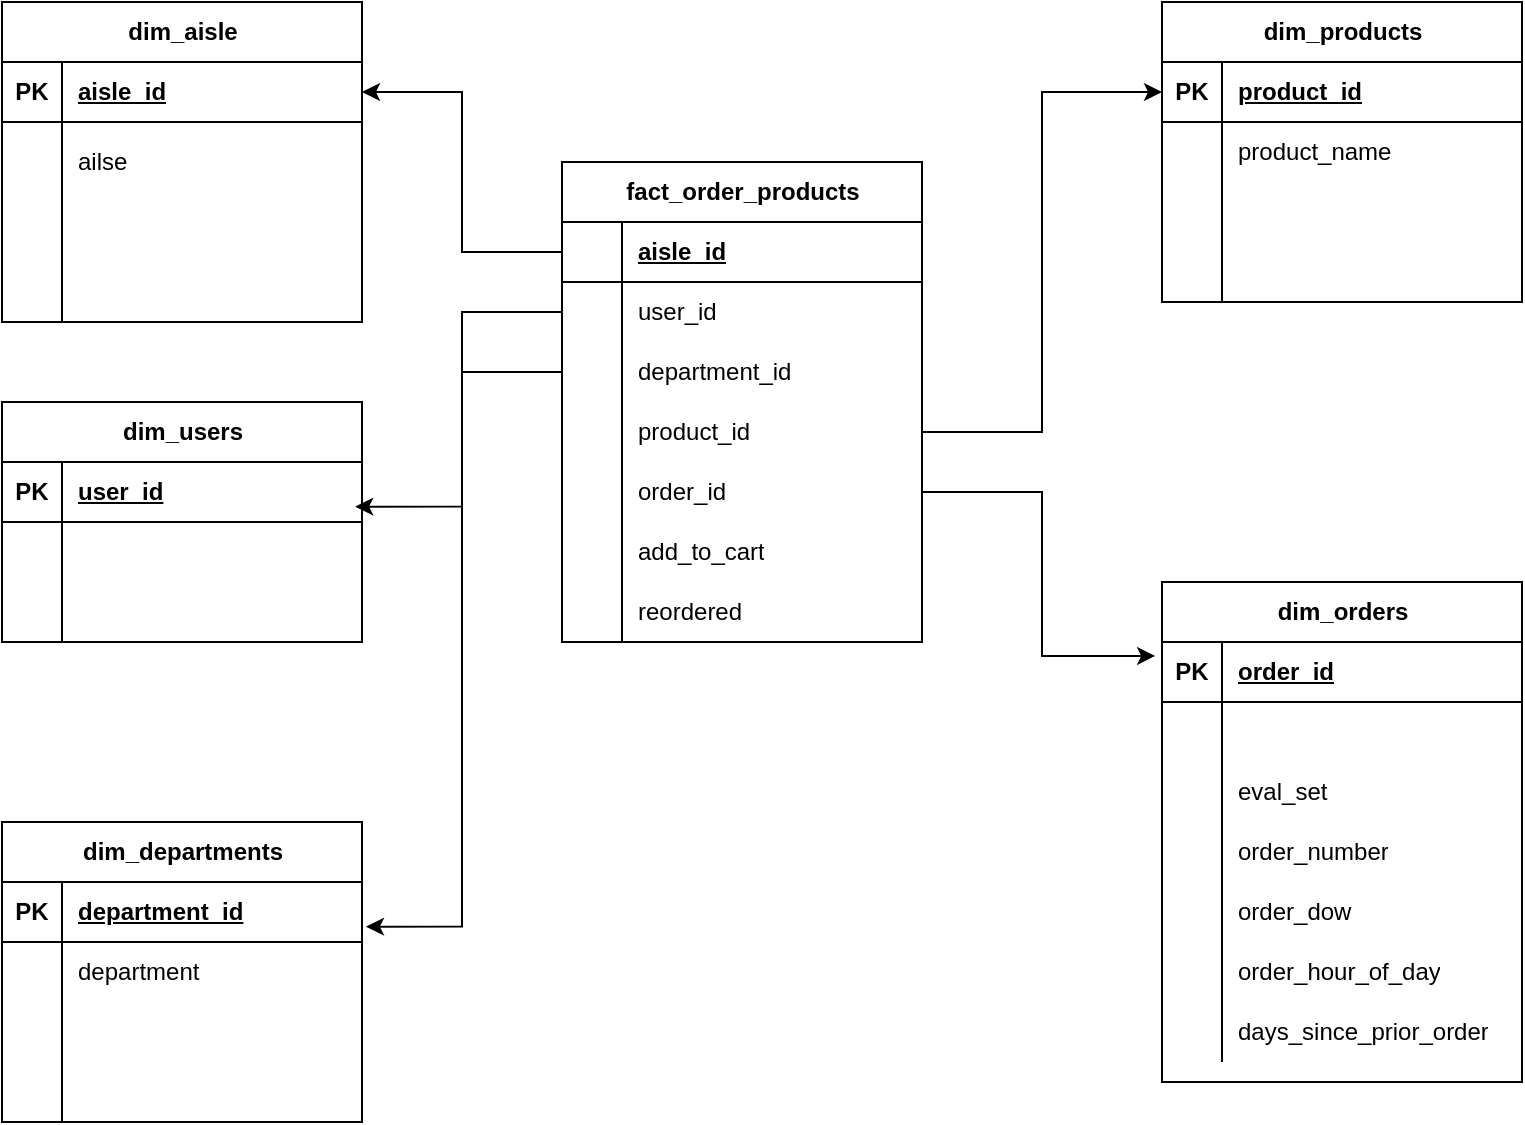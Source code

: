 <mxfile version="24.8.4">
  <diagram name="Page-1" id="LdomIGhviVoA6kGSVF8d">
    <mxGraphModel dx="1028" dy="459" grid="1" gridSize="10" guides="1" tooltips="1" connect="1" arrows="1" fold="1" page="1" pageScale="1" pageWidth="850" pageHeight="1100" math="0" shadow="0">
      <root>
        <mxCell id="0" />
        <mxCell id="1" parent="0" />
        <mxCell id="Ux1AFSw9vrCB_b7WL6cE-1" value="dim_aisle" style="shape=table;startSize=30;container=1;collapsible=1;childLayout=tableLayout;fixedRows=1;rowLines=0;fontStyle=1;align=center;resizeLast=1;html=1;" parent="1" vertex="1">
          <mxGeometry x="40" y="120" width="180" height="160" as="geometry">
            <mxRectangle x="120" y="110" width="90" height="30" as="alternateBounds" />
          </mxGeometry>
        </mxCell>
        <mxCell id="Ux1AFSw9vrCB_b7WL6cE-2" value="" style="shape=tableRow;horizontal=0;startSize=0;swimlaneHead=0;swimlaneBody=0;fillColor=none;collapsible=0;dropTarget=0;points=[[0,0.5],[1,0.5]];portConstraint=eastwest;top=0;left=0;right=0;bottom=1;" parent="Ux1AFSw9vrCB_b7WL6cE-1" vertex="1">
          <mxGeometry y="30" width="180" height="30" as="geometry" />
        </mxCell>
        <mxCell id="Ux1AFSw9vrCB_b7WL6cE-3" value="PK" style="shape=partialRectangle;connectable=0;fillColor=none;top=0;left=0;bottom=0;right=0;fontStyle=1;overflow=hidden;whiteSpace=wrap;html=1;" parent="Ux1AFSw9vrCB_b7WL6cE-2" vertex="1">
          <mxGeometry width="30" height="30" as="geometry">
            <mxRectangle width="30" height="30" as="alternateBounds" />
          </mxGeometry>
        </mxCell>
        <mxCell id="Ux1AFSw9vrCB_b7WL6cE-4" value="aisle_id" style="shape=partialRectangle;connectable=0;fillColor=none;top=0;left=0;bottom=0;right=0;align=left;spacingLeft=6;fontStyle=5;overflow=hidden;whiteSpace=wrap;html=1;" parent="Ux1AFSw9vrCB_b7WL6cE-2" vertex="1">
          <mxGeometry x="30" width="150" height="30" as="geometry">
            <mxRectangle width="150" height="30" as="alternateBounds" />
          </mxGeometry>
        </mxCell>
        <mxCell id="Ux1AFSw9vrCB_b7WL6cE-5" value="" style="shape=tableRow;horizontal=0;startSize=0;swimlaneHead=0;swimlaneBody=0;fillColor=none;collapsible=0;dropTarget=0;points=[[0,0.5],[1,0.5]];portConstraint=eastwest;top=0;left=0;right=0;bottom=0;" parent="Ux1AFSw9vrCB_b7WL6cE-1" vertex="1">
          <mxGeometry y="60" width="180" height="40" as="geometry" />
        </mxCell>
        <mxCell id="Ux1AFSw9vrCB_b7WL6cE-6" value="" style="shape=partialRectangle;connectable=0;fillColor=none;top=0;left=0;bottom=0;right=0;editable=1;overflow=hidden;whiteSpace=wrap;html=1;" parent="Ux1AFSw9vrCB_b7WL6cE-5" vertex="1">
          <mxGeometry width="30" height="40" as="geometry">
            <mxRectangle width="30" height="40" as="alternateBounds" />
          </mxGeometry>
        </mxCell>
        <mxCell id="Ux1AFSw9vrCB_b7WL6cE-7" value="ailse" style="shape=partialRectangle;connectable=0;fillColor=none;top=0;left=0;bottom=0;right=0;align=left;spacingLeft=6;overflow=hidden;whiteSpace=wrap;html=1;" parent="Ux1AFSw9vrCB_b7WL6cE-5" vertex="1">
          <mxGeometry x="30" width="150" height="40" as="geometry">
            <mxRectangle width="150" height="40" as="alternateBounds" />
          </mxGeometry>
        </mxCell>
        <mxCell id="Ux1AFSw9vrCB_b7WL6cE-8" value="" style="shape=tableRow;horizontal=0;startSize=0;swimlaneHead=0;swimlaneBody=0;fillColor=none;collapsible=0;dropTarget=0;points=[[0,0.5],[1,0.5]];portConstraint=eastwest;top=0;left=0;right=0;bottom=0;" parent="Ux1AFSw9vrCB_b7WL6cE-1" vertex="1">
          <mxGeometry y="100" width="180" height="30" as="geometry" />
        </mxCell>
        <mxCell id="Ux1AFSw9vrCB_b7WL6cE-9" value="" style="shape=partialRectangle;connectable=0;fillColor=none;top=0;left=0;bottom=0;right=0;editable=1;overflow=hidden;whiteSpace=wrap;html=1;" parent="Ux1AFSw9vrCB_b7WL6cE-8" vertex="1">
          <mxGeometry width="30" height="30" as="geometry">
            <mxRectangle width="30" height="30" as="alternateBounds" />
          </mxGeometry>
        </mxCell>
        <mxCell id="Ux1AFSw9vrCB_b7WL6cE-10" value="" style="shape=partialRectangle;connectable=0;fillColor=none;top=0;left=0;bottom=0;right=0;align=left;spacingLeft=6;overflow=hidden;whiteSpace=wrap;html=1;" parent="Ux1AFSw9vrCB_b7WL6cE-8" vertex="1">
          <mxGeometry x="30" width="150" height="30" as="geometry">
            <mxRectangle width="150" height="30" as="alternateBounds" />
          </mxGeometry>
        </mxCell>
        <mxCell id="Ux1AFSw9vrCB_b7WL6cE-11" value="" style="shape=tableRow;horizontal=0;startSize=0;swimlaneHead=0;swimlaneBody=0;fillColor=none;collapsible=0;dropTarget=0;points=[[0,0.5],[1,0.5]];portConstraint=eastwest;top=0;left=0;right=0;bottom=0;" parent="Ux1AFSw9vrCB_b7WL6cE-1" vertex="1">
          <mxGeometry y="130" width="180" height="30" as="geometry" />
        </mxCell>
        <mxCell id="Ux1AFSw9vrCB_b7WL6cE-12" value="" style="shape=partialRectangle;connectable=0;fillColor=none;top=0;left=0;bottom=0;right=0;editable=1;overflow=hidden;whiteSpace=wrap;html=1;" parent="Ux1AFSw9vrCB_b7WL6cE-11" vertex="1">
          <mxGeometry width="30" height="30" as="geometry">
            <mxRectangle width="30" height="30" as="alternateBounds" />
          </mxGeometry>
        </mxCell>
        <mxCell id="Ux1AFSw9vrCB_b7WL6cE-13" value="" style="shape=partialRectangle;connectable=0;fillColor=none;top=0;left=0;bottom=0;right=0;align=left;spacingLeft=6;overflow=hidden;whiteSpace=wrap;html=1;" parent="Ux1AFSw9vrCB_b7WL6cE-11" vertex="1">
          <mxGeometry x="30" width="150" height="30" as="geometry">
            <mxRectangle width="150" height="30" as="alternateBounds" />
          </mxGeometry>
        </mxCell>
        <mxCell id="Ux1AFSw9vrCB_b7WL6cE-14" value="dim_departments" style="shape=table;startSize=30;container=1;collapsible=1;childLayout=tableLayout;fixedRows=1;rowLines=0;fontStyle=1;align=center;resizeLast=1;html=1;" parent="1" vertex="1">
          <mxGeometry x="40" y="530" width="180" height="150" as="geometry" />
        </mxCell>
        <mxCell id="Ux1AFSw9vrCB_b7WL6cE-15" value="" style="shape=tableRow;horizontal=0;startSize=0;swimlaneHead=0;swimlaneBody=0;fillColor=none;collapsible=0;dropTarget=0;points=[[0,0.5],[1,0.5]];portConstraint=eastwest;top=0;left=0;right=0;bottom=1;" parent="Ux1AFSw9vrCB_b7WL6cE-14" vertex="1">
          <mxGeometry y="30" width="180" height="30" as="geometry" />
        </mxCell>
        <mxCell id="Ux1AFSw9vrCB_b7WL6cE-16" value="PK" style="shape=partialRectangle;connectable=0;fillColor=none;top=0;left=0;bottom=0;right=0;fontStyle=1;overflow=hidden;whiteSpace=wrap;html=1;" parent="Ux1AFSw9vrCB_b7WL6cE-15" vertex="1">
          <mxGeometry width="30" height="30" as="geometry">
            <mxRectangle width="30" height="30" as="alternateBounds" />
          </mxGeometry>
        </mxCell>
        <mxCell id="Ux1AFSw9vrCB_b7WL6cE-17" value="department_id" style="shape=partialRectangle;connectable=0;fillColor=none;top=0;left=0;bottom=0;right=0;align=left;spacingLeft=6;fontStyle=5;overflow=hidden;whiteSpace=wrap;html=1;" parent="Ux1AFSw9vrCB_b7WL6cE-15" vertex="1">
          <mxGeometry x="30" width="150" height="30" as="geometry">
            <mxRectangle width="150" height="30" as="alternateBounds" />
          </mxGeometry>
        </mxCell>
        <mxCell id="Ux1AFSw9vrCB_b7WL6cE-18" value="" style="shape=tableRow;horizontal=0;startSize=0;swimlaneHead=0;swimlaneBody=0;fillColor=none;collapsible=0;dropTarget=0;points=[[0,0.5],[1,0.5]];portConstraint=eastwest;top=0;left=0;right=0;bottom=0;" parent="Ux1AFSw9vrCB_b7WL6cE-14" vertex="1">
          <mxGeometry y="60" width="180" height="30" as="geometry" />
        </mxCell>
        <mxCell id="Ux1AFSw9vrCB_b7WL6cE-19" value="" style="shape=partialRectangle;connectable=0;fillColor=none;top=0;left=0;bottom=0;right=0;editable=1;overflow=hidden;whiteSpace=wrap;html=1;" parent="Ux1AFSw9vrCB_b7WL6cE-18" vertex="1">
          <mxGeometry width="30" height="30" as="geometry">
            <mxRectangle width="30" height="30" as="alternateBounds" />
          </mxGeometry>
        </mxCell>
        <mxCell id="Ux1AFSw9vrCB_b7WL6cE-20" value="department" style="shape=partialRectangle;connectable=0;fillColor=none;top=0;left=0;bottom=0;right=0;align=left;spacingLeft=6;overflow=hidden;whiteSpace=wrap;html=1;" parent="Ux1AFSw9vrCB_b7WL6cE-18" vertex="1">
          <mxGeometry x="30" width="150" height="30" as="geometry">
            <mxRectangle width="150" height="30" as="alternateBounds" />
          </mxGeometry>
        </mxCell>
        <mxCell id="Ux1AFSw9vrCB_b7WL6cE-21" value="" style="shape=tableRow;horizontal=0;startSize=0;swimlaneHead=0;swimlaneBody=0;fillColor=none;collapsible=0;dropTarget=0;points=[[0,0.5],[1,0.5]];portConstraint=eastwest;top=0;left=0;right=0;bottom=0;" parent="Ux1AFSw9vrCB_b7WL6cE-14" vertex="1">
          <mxGeometry y="90" width="180" height="30" as="geometry" />
        </mxCell>
        <mxCell id="Ux1AFSw9vrCB_b7WL6cE-22" value="" style="shape=partialRectangle;connectable=0;fillColor=none;top=0;left=0;bottom=0;right=0;editable=1;overflow=hidden;whiteSpace=wrap;html=1;" parent="Ux1AFSw9vrCB_b7WL6cE-21" vertex="1">
          <mxGeometry width="30" height="30" as="geometry">
            <mxRectangle width="30" height="30" as="alternateBounds" />
          </mxGeometry>
        </mxCell>
        <mxCell id="Ux1AFSw9vrCB_b7WL6cE-23" value="" style="shape=partialRectangle;connectable=0;fillColor=none;top=0;left=0;bottom=0;right=0;align=left;spacingLeft=6;overflow=hidden;whiteSpace=wrap;html=1;" parent="Ux1AFSw9vrCB_b7WL6cE-21" vertex="1">
          <mxGeometry x="30" width="150" height="30" as="geometry">
            <mxRectangle width="150" height="30" as="alternateBounds" />
          </mxGeometry>
        </mxCell>
        <mxCell id="Ux1AFSw9vrCB_b7WL6cE-24" value="" style="shape=tableRow;horizontal=0;startSize=0;swimlaneHead=0;swimlaneBody=0;fillColor=none;collapsible=0;dropTarget=0;points=[[0,0.5],[1,0.5]];portConstraint=eastwest;top=0;left=0;right=0;bottom=0;" parent="Ux1AFSw9vrCB_b7WL6cE-14" vertex="1">
          <mxGeometry y="120" width="180" height="30" as="geometry" />
        </mxCell>
        <mxCell id="Ux1AFSw9vrCB_b7WL6cE-25" value="" style="shape=partialRectangle;connectable=0;fillColor=none;top=0;left=0;bottom=0;right=0;editable=1;overflow=hidden;whiteSpace=wrap;html=1;" parent="Ux1AFSw9vrCB_b7WL6cE-24" vertex="1">
          <mxGeometry width="30" height="30" as="geometry">
            <mxRectangle width="30" height="30" as="alternateBounds" />
          </mxGeometry>
        </mxCell>
        <mxCell id="Ux1AFSw9vrCB_b7WL6cE-26" value="" style="shape=partialRectangle;connectable=0;fillColor=none;top=0;left=0;bottom=0;right=0;align=left;spacingLeft=6;overflow=hidden;whiteSpace=wrap;html=1;" parent="Ux1AFSw9vrCB_b7WL6cE-24" vertex="1">
          <mxGeometry x="30" width="150" height="30" as="geometry">
            <mxRectangle width="150" height="30" as="alternateBounds" />
          </mxGeometry>
        </mxCell>
        <mxCell id="Ux1AFSw9vrCB_b7WL6cE-27" value="dim_products" style="shape=table;startSize=30;container=1;collapsible=1;childLayout=tableLayout;fixedRows=1;rowLines=0;fontStyle=1;align=center;resizeLast=1;html=1;" parent="1" vertex="1">
          <mxGeometry x="620" y="120" width="180" height="150" as="geometry" />
        </mxCell>
        <mxCell id="Ux1AFSw9vrCB_b7WL6cE-28" value="" style="shape=tableRow;horizontal=0;startSize=0;swimlaneHead=0;swimlaneBody=0;fillColor=none;collapsible=0;dropTarget=0;points=[[0,0.5],[1,0.5]];portConstraint=eastwest;top=0;left=0;right=0;bottom=1;" parent="Ux1AFSw9vrCB_b7WL6cE-27" vertex="1">
          <mxGeometry y="30" width="180" height="30" as="geometry" />
        </mxCell>
        <mxCell id="Ux1AFSw9vrCB_b7WL6cE-29" value="PK" style="shape=partialRectangle;connectable=0;fillColor=none;top=0;left=0;bottom=0;right=0;fontStyle=1;overflow=hidden;whiteSpace=wrap;html=1;" parent="Ux1AFSw9vrCB_b7WL6cE-28" vertex="1">
          <mxGeometry width="30" height="30" as="geometry">
            <mxRectangle width="30" height="30" as="alternateBounds" />
          </mxGeometry>
        </mxCell>
        <mxCell id="Ux1AFSw9vrCB_b7WL6cE-30" value="product_id" style="shape=partialRectangle;connectable=0;fillColor=none;top=0;left=0;bottom=0;right=0;align=left;spacingLeft=6;fontStyle=5;overflow=hidden;whiteSpace=wrap;html=1;" parent="Ux1AFSw9vrCB_b7WL6cE-28" vertex="1">
          <mxGeometry x="30" width="150" height="30" as="geometry">
            <mxRectangle width="150" height="30" as="alternateBounds" />
          </mxGeometry>
        </mxCell>
        <mxCell id="Ux1AFSw9vrCB_b7WL6cE-31" value="" style="shape=tableRow;horizontal=0;startSize=0;swimlaneHead=0;swimlaneBody=0;fillColor=none;collapsible=0;dropTarget=0;points=[[0,0.5],[1,0.5]];portConstraint=eastwest;top=0;left=0;right=0;bottom=0;" parent="Ux1AFSw9vrCB_b7WL6cE-27" vertex="1">
          <mxGeometry y="60" width="180" height="30" as="geometry" />
        </mxCell>
        <mxCell id="Ux1AFSw9vrCB_b7WL6cE-32" value="" style="shape=partialRectangle;connectable=0;fillColor=none;top=0;left=0;bottom=0;right=0;editable=1;overflow=hidden;whiteSpace=wrap;html=1;" parent="Ux1AFSw9vrCB_b7WL6cE-31" vertex="1">
          <mxGeometry width="30" height="30" as="geometry">
            <mxRectangle width="30" height="30" as="alternateBounds" />
          </mxGeometry>
        </mxCell>
        <mxCell id="Ux1AFSw9vrCB_b7WL6cE-33" value="product_name" style="shape=partialRectangle;connectable=0;fillColor=none;top=0;left=0;bottom=0;right=0;align=left;spacingLeft=6;overflow=hidden;whiteSpace=wrap;html=1;" parent="Ux1AFSw9vrCB_b7WL6cE-31" vertex="1">
          <mxGeometry x="30" width="150" height="30" as="geometry">
            <mxRectangle width="150" height="30" as="alternateBounds" />
          </mxGeometry>
        </mxCell>
        <mxCell id="Ux1AFSw9vrCB_b7WL6cE-34" value="" style="shape=tableRow;horizontal=0;startSize=0;swimlaneHead=0;swimlaneBody=0;fillColor=none;collapsible=0;dropTarget=0;points=[[0,0.5],[1,0.5]];portConstraint=eastwest;top=0;left=0;right=0;bottom=0;" parent="Ux1AFSw9vrCB_b7WL6cE-27" vertex="1">
          <mxGeometry y="90" width="180" height="30" as="geometry" />
        </mxCell>
        <mxCell id="Ux1AFSw9vrCB_b7WL6cE-35" value="" style="shape=partialRectangle;connectable=0;fillColor=none;top=0;left=0;bottom=0;right=0;editable=1;overflow=hidden;whiteSpace=wrap;html=1;" parent="Ux1AFSw9vrCB_b7WL6cE-34" vertex="1">
          <mxGeometry width="30" height="30" as="geometry">
            <mxRectangle width="30" height="30" as="alternateBounds" />
          </mxGeometry>
        </mxCell>
        <mxCell id="Ux1AFSw9vrCB_b7WL6cE-36" value="" style="shape=partialRectangle;connectable=0;fillColor=none;top=0;left=0;bottom=0;right=0;align=left;spacingLeft=6;overflow=hidden;whiteSpace=wrap;html=1;" parent="Ux1AFSw9vrCB_b7WL6cE-34" vertex="1">
          <mxGeometry x="30" width="150" height="30" as="geometry">
            <mxRectangle width="150" height="30" as="alternateBounds" />
          </mxGeometry>
        </mxCell>
        <mxCell id="Ux1AFSw9vrCB_b7WL6cE-37" value="" style="shape=tableRow;horizontal=0;startSize=0;swimlaneHead=0;swimlaneBody=0;fillColor=none;collapsible=0;dropTarget=0;points=[[0,0.5],[1,0.5]];portConstraint=eastwest;top=0;left=0;right=0;bottom=0;" parent="Ux1AFSw9vrCB_b7WL6cE-27" vertex="1">
          <mxGeometry y="120" width="180" height="30" as="geometry" />
        </mxCell>
        <mxCell id="Ux1AFSw9vrCB_b7WL6cE-38" value="" style="shape=partialRectangle;connectable=0;fillColor=none;top=0;left=0;bottom=0;right=0;editable=1;overflow=hidden;whiteSpace=wrap;html=1;" parent="Ux1AFSw9vrCB_b7WL6cE-37" vertex="1">
          <mxGeometry width="30" height="30" as="geometry">
            <mxRectangle width="30" height="30" as="alternateBounds" />
          </mxGeometry>
        </mxCell>
        <mxCell id="Ux1AFSw9vrCB_b7WL6cE-39" value="" style="shape=partialRectangle;connectable=0;fillColor=none;top=0;left=0;bottom=0;right=0;align=left;spacingLeft=6;overflow=hidden;whiteSpace=wrap;html=1;" parent="Ux1AFSw9vrCB_b7WL6cE-37" vertex="1">
          <mxGeometry x="30" width="150" height="30" as="geometry">
            <mxRectangle width="150" height="30" as="alternateBounds" />
          </mxGeometry>
        </mxCell>
        <mxCell id="Ux1AFSw9vrCB_b7WL6cE-40" value="dim_orders" style="shape=table;startSize=30;container=1;collapsible=1;childLayout=tableLayout;fixedRows=1;rowLines=0;fontStyle=1;align=center;resizeLast=1;html=1;" parent="1" vertex="1">
          <mxGeometry x="620" y="410" width="180" height="250" as="geometry" />
        </mxCell>
        <mxCell id="Ux1AFSw9vrCB_b7WL6cE-41" value="" style="shape=tableRow;horizontal=0;startSize=0;swimlaneHead=0;swimlaneBody=0;fillColor=none;collapsible=0;dropTarget=0;points=[[0,0.5],[1,0.5]];portConstraint=eastwest;top=0;left=0;right=0;bottom=1;" parent="Ux1AFSw9vrCB_b7WL6cE-40" vertex="1">
          <mxGeometry y="30" width="180" height="30" as="geometry" />
        </mxCell>
        <mxCell id="Ux1AFSw9vrCB_b7WL6cE-42" value="PK" style="shape=partialRectangle;connectable=0;fillColor=none;top=0;left=0;bottom=0;right=0;fontStyle=1;overflow=hidden;whiteSpace=wrap;html=1;" parent="Ux1AFSw9vrCB_b7WL6cE-41" vertex="1">
          <mxGeometry width="30" height="30" as="geometry">
            <mxRectangle width="30" height="30" as="alternateBounds" />
          </mxGeometry>
        </mxCell>
        <mxCell id="Ux1AFSw9vrCB_b7WL6cE-43" value="order_id" style="shape=partialRectangle;connectable=0;fillColor=none;top=0;left=0;bottom=0;right=0;align=left;spacingLeft=6;fontStyle=5;overflow=hidden;whiteSpace=wrap;html=1;" parent="Ux1AFSw9vrCB_b7WL6cE-41" vertex="1">
          <mxGeometry x="30" width="150" height="30" as="geometry">
            <mxRectangle width="150" height="30" as="alternateBounds" />
          </mxGeometry>
        </mxCell>
        <mxCell id="Ux1AFSw9vrCB_b7WL6cE-44" value="" style="shape=tableRow;horizontal=0;startSize=0;swimlaneHead=0;swimlaneBody=0;fillColor=none;collapsible=0;dropTarget=0;points=[[0,0.5],[1,0.5]];portConstraint=eastwest;top=0;left=0;right=0;bottom=0;" parent="Ux1AFSw9vrCB_b7WL6cE-40" vertex="1">
          <mxGeometry y="60" width="180" height="30" as="geometry" />
        </mxCell>
        <mxCell id="Ux1AFSw9vrCB_b7WL6cE-45" value="" style="shape=partialRectangle;connectable=0;fillColor=none;top=0;left=0;bottom=0;right=0;editable=1;overflow=hidden;whiteSpace=wrap;html=1;" parent="Ux1AFSw9vrCB_b7WL6cE-44" vertex="1">
          <mxGeometry width="30" height="30" as="geometry">
            <mxRectangle width="30" height="30" as="alternateBounds" />
          </mxGeometry>
        </mxCell>
        <mxCell id="Ux1AFSw9vrCB_b7WL6cE-46" value="" style="shape=partialRectangle;connectable=0;fillColor=none;top=0;left=0;bottom=0;right=0;align=left;spacingLeft=6;overflow=hidden;whiteSpace=wrap;html=1;" parent="Ux1AFSw9vrCB_b7WL6cE-44" vertex="1">
          <mxGeometry x="30" width="150" height="30" as="geometry">
            <mxRectangle width="150" height="30" as="alternateBounds" />
          </mxGeometry>
        </mxCell>
        <mxCell id="Ux1AFSw9vrCB_b7WL6cE-47" value="" style="shape=tableRow;horizontal=0;startSize=0;swimlaneHead=0;swimlaneBody=0;fillColor=none;collapsible=0;dropTarget=0;points=[[0,0.5],[1,0.5]];portConstraint=eastwest;top=0;left=0;right=0;bottom=0;" parent="Ux1AFSw9vrCB_b7WL6cE-40" vertex="1">
          <mxGeometry y="90" width="180" height="30" as="geometry" />
        </mxCell>
        <mxCell id="Ux1AFSw9vrCB_b7WL6cE-48" value="" style="shape=partialRectangle;connectable=0;fillColor=none;top=0;left=0;bottom=0;right=0;editable=1;overflow=hidden;whiteSpace=wrap;html=1;" parent="Ux1AFSw9vrCB_b7WL6cE-47" vertex="1">
          <mxGeometry width="30" height="30" as="geometry">
            <mxRectangle width="30" height="30" as="alternateBounds" />
          </mxGeometry>
        </mxCell>
        <mxCell id="Ux1AFSw9vrCB_b7WL6cE-49" value="eval_set" style="shape=partialRectangle;connectable=0;fillColor=none;top=0;left=0;bottom=0;right=0;align=left;spacingLeft=6;overflow=hidden;whiteSpace=wrap;html=1;" parent="Ux1AFSw9vrCB_b7WL6cE-47" vertex="1">
          <mxGeometry x="30" width="150" height="30" as="geometry">
            <mxRectangle width="150" height="30" as="alternateBounds" />
          </mxGeometry>
        </mxCell>
        <mxCell id="Ux1AFSw9vrCB_b7WL6cE-50" value="" style="shape=tableRow;horizontal=0;startSize=0;swimlaneHead=0;swimlaneBody=0;fillColor=none;collapsible=0;dropTarget=0;points=[[0,0.5],[1,0.5]];portConstraint=eastwest;top=0;left=0;right=0;bottom=0;" parent="Ux1AFSw9vrCB_b7WL6cE-40" vertex="1">
          <mxGeometry y="120" width="180" height="30" as="geometry" />
        </mxCell>
        <mxCell id="Ux1AFSw9vrCB_b7WL6cE-51" value="" style="shape=partialRectangle;connectable=0;fillColor=none;top=0;left=0;bottom=0;right=0;editable=1;overflow=hidden;whiteSpace=wrap;html=1;" parent="Ux1AFSw9vrCB_b7WL6cE-50" vertex="1">
          <mxGeometry width="30" height="30" as="geometry">
            <mxRectangle width="30" height="30" as="alternateBounds" />
          </mxGeometry>
        </mxCell>
        <mxCell id="Ux1AFSw9vrCB_b7WL6cE-52" value="order_number" style="shape=partialRectangle;connectable=0;fillColor=none;top=0;left=0;bottom=0;right=0;align=left;spacingLeft=6;overflow=hidden;whiteSpace=wrap;html=1;" parent="Ux1AFSw9vrCB_b7WL6cE-50" vertex="1">
          <mxGeometry x="30" width="150" height="30" as="geometry">
            <mxRectangle width="150" height="30" as="alternateBounds" />
          </mxGeometry>
        </mxCell>
        <mxCell id="Ux1AFSw9vrCB_b7WL6cE-54" value="" style="shape=tableRow;horizontal=0;startSize=0;swimlaneHead=0;swimlaneBody=0;fillColor=none;collapsible=0;dropTarget=0;points=[[0,0.5],[1,0.5]];portConstraint=eastwest;top=0;left=0;right=0;bottom=0;" parent="Ux1AFSw9vrCB_b7WL6cE-40" vertex="1">
          <mxGeometry y="150" width="180" height="30" as="geometry" />
        </mxCell>
        <mxCell id="Ux1AFSw9vrCB_b7WL6cE-55" value="" style="shape=partialRectangle;connectable=0;fillColor=none;top=0;left=0;bottom=0;right=0;editable=1;overflow=hidden;whiteSpace=wrap;html=1;" parent="Ux1AFSw9vrCB_b7WL6cE-54" vertex="1">
          <mxGeometry width="30" height="30" as="geometry">
            <mxRectangle width="30" height="30" as="alternateBounds" />
          </mxGeometry>
        </mxCell>
        <mxCell id="Ux1AFSw9vrCB_b7WL6cE-56" value="order_dow" style="shape=partialRectangle;connectable=0;fillColor=none;top=0;left=0;bottom=0;right=0;align=left;spacingLeft=6;overflow=hidden;whiteSpace=wrap;html=1;" parent="Ux1AFSw9vrCB_b7WL6cE-54" vertex="1">
          <mxGeometry x="30" width="150" height="30" as="geometry">
            <mxRectangle width="150" height="30" as="alternateBounds" />
          </mxGeometry>
        </mxCell>
        <mxCell id="Ux1AFSw9vrCB_b7WL6cE-57" value="" style="shape=tableRow;horizontal=0;startSize=0;swimlaneHead=0;swimlaneBody=0;fillColor=none;collapsible=0;dropTarget=0;points=[[0,0.5],[1,0.5]];portConstraint=eastwest;top=0;left=0;right=0;bottom=0;" parent="Ux1AFSw9vrCB_b7WL6cE-40" vertex="1">
          <mxGeometry y="180" width="180" height="30" as="geometry" />
        </mxCell>
        <mxCell id="Ux1AFSw9vrCB_b7WL6cE-58" value="" style="shape=partialRectangle;connectable=0;fillColor=none;top=0;left=0;bottom=0;right=0;editable=1;overflow=hidden;whiteSpace=wrap;html=1;" parent="Ux1AFSw9vrCB_b7WL6cE-57" vertex="1">
          <mxGeometry width="30" height="30" as="geometry">
            <mxRectangle width="30" height="30" as="alternateBounds" />
          </mxGeometry>
        </mxCell>
        <mxCell id="Ux1AFSw9vrCB_b7WL6cE-59" value="order_hour_of_day" style="shape=partialRectangle;connectable=0;fillColor=none;top=0;left=0;bottom=0;right=0;align=left;spacingLeft=6;overflow=hidden;whiteSpace=wrap;html=1;" parent="Ux1AFSw9vrCB_b7WL6cE-57" vertex="1">
          <mxGeometry x="30" width="150" height="30" as="geometry">
            <mxRectangle width="150" height="30" as="alternateBounds" />
          </mxGeometry>
        </mxCell>
        <mxCell id="Ux1AFSw9vrCB_b7WL6cE-60" value="" style="shape=tableRow;horizontal=0;startSize=0;swimlaneHead=0;swimlaneBody=0;fillColor=none;collapsible=0;dropTarget=0;points=[[0,0.5],[1,0.5]];portConstraint=eastwest;top=0;left=0;right=0;bottom=0;" parent="Ux1AFSw9vrCB_b7WL6cE-40" vertex="1">
          <mxGeometry y="210" width="180" height="30" as="geometry" />
        </mxCell>
        <mxCell id="Ux1AFSw9vrCB_b7WL6cE-61" value="" style="shape=partialRectangle;connectable=0;fillColor=none;top=0;left=0;bottom=0;right=0;editable=1;overflow=hidden;whiteSpace=wrap;html=1;" parent="Ux1AFSw9vrCB_b7WL6cE-60" vertex="1">
          <mxGeometry width="30" height="30" as="geometry">
            <mxRectangle width="30" height="30" as="alternateBounds" />
          </mxGeometry>
        </mxCell>
        <mxCell id="Ux1AFSw9vrCB_b7WL6cE-62" value="days_since_prior_order" style="shape=partialRectangle;connectable=0;fillColor=none;top=0;left=0;bottom=0;right=0;align=left;spacingLeft=6;overflow=hidden;whiteSpace=wrap;html=1;" parent="Ux1AFSw9vrCB_b7WL6cE-60" vertex="1">
          <mxGeometry x="30" width="150" height="30" as="geometry">
            <mxRectangle width="150" height="30" as="alternateBounds" />
          </mxGeometry>
        </mxCell>
        <mxCell id="Ux1AFSw9vrCB_b7WL6cE-63" value="fact_order_products" style="shape=table;startSize=30;container=1;collapsible=1;childLayout=tableLayout;fixedRows=1;rowLines=0;fontStyle=1;align=center;resizeLast=1;html=1;" parent="1" vertex="1">
          <mxGeometry x="320" y="200" width="180" height="240" as="geometry" />
        </mxCell>
        <mxCell id="Ux1AFSw9vrCB_b7WL6cE-64" value="" style="shape=tableRow;horizontal=0;startSize=0;swimlaneHead=0;swimlaneBody=0;fillColor=none;collapsible=0;dropTarget=0;points=[[0,0.5],[1,0.5]];portConstraint=eastwest;top=0;left=0;right=0;bottom=1;" parent="Ux1AFSw9vrCB_b7WL6cE-63" vertex="1">
          <mxGeometry y="30" width="180" height="30" as="geometry" />
        </mxCell>
        <mxCell id="Ux1AFSw9vrCB_b7WL6cE-65" value="" style="shape=partialRectangle;connectable=0;fillColor=none;top=0;left=0;bottom=0;right=0;fontStyle=1;overflow=hidden;whiteSpace=wrap;html=1;" parent="Ux1AFSw9vrCB_b7WL6cE-64" vertex="1">
          <mxGeometry width="30" height="30" as="geometry">
            <mxRectangle width="30" height="30" as="alternateBounds" />
          </mxGeometry>
        </mxCell>
        <mxCell id="Ux1AFSw9vrCB_b7WL6cE-66" value="aisle_id" style="shape=partialRectangle;connectable=0;fillColor=none;top=0;left=0;bottom=0;right=0;align=left;spacingLeft=6;fontStyle=5;overflow=hidden;whiteSpace=wrap;html=1;" parent="Ux1AFSw9vrCB_b7WL6cE-64" vertex="1">
          <mxGeometry x="30" width="150" height="30" as="geometry">
            <mxRectangle width="150" height="30" as="alternateBounds" />
          </mxGeometry>
        </mxCell>
        <mxCell id="Ux1AFSw9vrCB_b7WL6cE-67" value="" style="shape=tableRow;horizontal=0;startSize=0;swimlaneHead=0;swimlaneBody=0;fillColor=none;collapsible=0;dropTarget=0;points=[[0,0.5],[1,0.5]];portConstraint=eastwest;top=0;left=0;right=0;bottom=0;" parent="Ux1AFSw9vrCB_b7WL6cE-63" vertex="1">
          <mxGeometry y="60" width="180" height="30" as="geometry" />
        </mxCell>
        <mxCell id="Ux1AFSw9vrCB_b7WL6cE-68" value="" style="shape=partialRectangle;connectable=0;fillColor=none;top=0;left=0;bottom=0;right=0;editable=1;overflow=hidden;whiteSpace=wrap;html=1;" parent="Ux1AFSw9vrCB_b7WL6cE-67" vertex="1">
          <mxGeometry width="30" height="30" as="geometry">
            <mxRectangle width="30" height="30" as="alternateBounds" />
          </mxGeometry>
        </mxCell>
        <mxCell id="Ux1AFSw9vrCB_b7WL6cE-69" value="user_id&amp;nbsp;" style="shape=partialRectangle;connectable=0;fillColor=none;top=0;left=0;bottom=0;right=0;align=left;spacingLeft=6;overflow=hidden;whiteSpace=wrap;html=1;" parent="Ux1AFSw9vrCB_b7WL6cE-67" vertex="1">
          <mxGeometry x="30" width="150" height="30" as="geometry">
            <mxRectangle width="150" height="30" as="alternateBounds" />
          </mxGeometry>
        </mxCell>
        <mxCell id="Ux1AFSw9vrCB_b7WL6cE-70" value="" style="shape=tableRow;horizontal=0;startSize=0;swimlaneHead=0;swimlaneBody=0;fillColor=none;collapsible=0;dropTarget=0;points=[[0,0.5],[1,0.5]];portConstraint=eastwest;top=0;left=0;right=0;bottom=0;" parent="Ux1AFSw9vrCB_b7WL6cE-63" vertex="1">
          <mxGeometry y="90" width="180" height="30" as="geometry" />
        </mxCell>
        <mxCell id="Ux1AFSw9vrCB_b7WL6cE-71" value="" style="shape=partialRectangle;connectable=0;fillColor=none;top=0;left=0;bottom=0;right=0;editable=1;overflow=hidden;whiteSpace=wrap;html=1;" parent="Ux1AFSw9vrCB_b7WL6cE-70" vertex="1">
          <mxGeometry width="30" height="30" as="geometry">
            <mxRectangle width="30" height="30" as="alternateBounds" />
          </mxGeometry>
        </mxCell>
        <mxCell id="Ux1AFSw9vrCB_b7WL6cE-72" value="department_id" style="shape=partialRectangle;connectable=0;fillColor=none;top=0;left=0;bottom=0;right=0;align=left;spacingLeft=6;overflow=hidden;whiteSpace=wrap;html=1;" parent="Ux1AFSw9vrCB_b7WL6cE-70" vertex="1">
          <mxGeometry x="30" width="150" height="30" as="geometry">
            <mxRectangle width="150" height="30" as="alternateBounds" />
          </mxGeometry>
        </mxCell>
        <mxCell id="Ux1AFSw9vrCB_b7WL6cE-73" value="" style="shape=tableRow;horizontal=0;startSize=0;swimlaneHead=0;swimlaneBody=0;fillColor=none;collapsible=0;dropTarget=0;points=[[0,0.5],[1,0.5]];portConstraint=eastwest;top=0;left=0;right=0;bottom=0;" parent="Ux1AFSw9vrCB_b7WL6cE-63" vertex="1">
          <mxGeometry y="120" width="180" height="30" as="geometry" />
        </mxCell>
        <mxCell id="Ux1AFSw9vrCB_b7WL6cE-74" value="" style="shape=partialRectangle;connectable=0;fillColor=none;top=0;left=0;bottom=0;right=0;editable=1;overflow=hidden;whiteSpace=wrap;html=1;" parent="Ux1AFSw9vrCB_b7WL6cE-73" vertex="1">
          <mxGeometry width="30" height="30" as="geometry">
            <mxRectangle width="30" height="30" as="alternateBounds" />
          </mxGeometry>
        </mxCell>
        <mxCell id="Ux1AFSw9vrCB_b7WL6cE-75" value="product_id&amp;nbsp;" style="shape=partialRectangle;connectable=0;fillColor=none;top=0;left=0;bottom=0;right=0;align=left;spacingLeft=6;overflow=hidden;whiteSpace=wrap;html=1;" parent="Ux1AFSw9vrCB_b7WL6cE-73" vertex="1">
          <mxGeometry x="30" width="150" height="30" as="geometry">
            <mxRectangle width="150" height="30" as="alternateBounds" />
          </mxGeometry>
        </mxCell>
        <mxCell id="Ux1AFSw9vrCB_b7WL6cE-89" value="" style="shape=tableRow;horizontal=0;startSize=0;swimlaneHead=0;swimlaneBody=0;fillColor=none;collapsible=0;dropTarget=0;points=[[0,0.5],[1,0.5]];portConstraint=eastwest;top=0;left=0;right=0;bottom=0;" parent="Ux1AFSw9vrCB_b7WL6cE-63" vertex="1">
          <mxGeometry y="150" width="180" height="30" as="geometry" />
        </mxCell>
        <mxCell id="Ux1AFSw9vrCB_b7WL6cE-90" value="" style="shape=partialRectangle;connectable=0;fillColor=none;top=0;left=0;bottom=0;right=0;editable=1;overflow=hidden;whiteSpace=wrap;html=1;" parent="Ux1AFSw9vrCB_b7WL6cE-89" vertex="1">
          <mxGeometry width="30" height="30" as="geometry">
            <mxRectangle width="30" height="30" as="alternateBounds" />
          </mxGeometry>
        </mxCell>
        <mxCell id="Ux1AFSw9vrCB_b7WL6cE-91" value="order_id&lt;span style=&quot;background-color: initial;&quot;&gt;&amp;nbsp;&lt;/span&gt;" style="shape=partialRectangle;connectable=0;fillColor=none;top=0;left=0;bottom=0;right=0;align=left;spacingLeft=6;overflow=hidden;whiteSpace=wrap;html=1;" parent="Ux1AFSw9vrCB_b7WL6cE-89" vertex="1">
          <mxGeometry x="30" width="150" height="30" as="geometry">
            <mxRectangle width="150" height="30" as="alternateBounds" />
          </mxGeometry>
        </mxCell>
        <mxCell id="Ux1AFSw9vrCB_b7WL6cE-92" value="" style="shape=tableRow;horizontal=0;startSize=0;swimlaneHead=0;swimlaneBody=0;fillColor=none;collapsible=0;dropTarget=0;points=[[0,0.5],[1,0.5]];portConstraint=eastwest;top=0;left=0;right=0;bottom=0;" parent="Ux1AFSw9vrCB_b7WL6cE-63" vertex="1">
          <mxGeometry y="180" width="180" height="30" as="geometry" />
        </mxCell>
        <mxCell id="Ux1AFSw9vrCB_b7WL6cE-93" value="" style="shape=partialRectangle;connectable=0;fillColor=none;top=0;left=0;bottom=0;right=0;editable=1;overflow=hidden;whiteSpace=wrap;html=1;" parent="Ux1AFSw9vrCB_b7WL6cE-92" vertex="1">
          <mxGeometry width="30" height="30" as="geometry">
            <mxRectangle width="30" height="30" as="alternateBounds" />
          </mxGeometry>
        </mxCell>
        <mxCell id="Ux1AFSw9vrCB_b7WL6cE-94" value="add_to_cart" style="shape=partialRectangle;connectable=0;fillColor=none;top=0;left=0;bottom=0;right=0;align=left;spacingLeft=6;overflow=hidden;whiteSpace=wrap;html=1;" parent="Ux1AFSw9vrCB_b7WL6cE-92" vertex="1">
          <mxGeometry x="30" width="150" height="30" as="geometry">
            <mxRectangle width="150" height="30" as="alternateBounds" />
          </mxGeometry>
        </mxCell>
        <mxCell id="Ux1AFSw9vrCB_b7WL6cE-95" value="" style="shape=tableRow;horizontal=0;startSize=0;swimlaneHead=0;swimlaneBody=0;fillColor=none;collapsible=0;dropTarget=0;points=[[0,0.5],[1,0.5]];portConstraint=eastwest;top=0;left=0;right=0;bottom=0;" parent="Ux1AFSw9vrCB_b7WL6cE-63" vertex="1">
          <mxGeometry y="210" width="180" height="30" as="geometry" />
        </mxCell>
        <mxCell id="Ux1AFSw9vrCB_b7WL6cE-96" value="" style="shape=partialRectangle;connectable=0;fillColor=none;top=0;left=0;bottom=0;right=0;editable=1;overflow=hidden;whiteSpace=wrap;html=1;" parent="Ux1AFSw9vrCB_b7WL6cE-95" vertex="1">
          <mxGeometry width="30" height="30" as="geometry">
            <mxRectangle width="30" height="30" as="alternateBounds" />
          </mxGeometry>
        </mxCell>
        <mxCell id="Ux1AFSw9vrCB_b7WL6cE-97" value="reordered" style="shape=partialRectangle;connectable=0;fillColor=none;top=0;left=0;bottom=0;right=0;align=left;spacingLeft=6;overflow=hidden;whiteSpace=wrap;html=1;" parent="Ux1AFSw9vrCB_b7WL6cE-95" vertex="1">
          <mxGeometry x="30" width="150" height="30" as="geometry">
            <mxRectangle width="150" height="30" as="alternateBounds" />
          </mxGeometry>
        </mxCell>
        <mxCell id="Ux1AFSw9vrCB_b7WL6cE-76" value="dim_users" style="shape=table;startSize=30;container=1;collapsible=1;childLayout=tableLayout;fixedRows=1;rowLines=0;fontStyle=1;align=center;resizeLast=1;html=1;" parent="1" vertex="1">
          <mxGeometry x="40" y="320" width="180" height="120" as="geometry" />
        </mxCell>
        <mxCell id="Ux1AFSw9vrCB_b7WL6cE-77" value="" style="shape=tableRow;horizontal=0;startSize=0;swimlaneHead=0;swimlaneBody=0;fillColor=none;collapsible=0;dropTarget=0;points=[[0,0.5],[1,0.5]];portConstraint=eastwest;top=0;left=0;right=0;bottom=1;" parent="Ux1AFSw9vrCB_b7WL6cE-76" vertex="1">
          <mxGeometry y="30" width="180" height="30" as="geometry" />
        </mxCell>
        <mxCell id="Ux1AFSw9vrCB_b7WL6cE-78" value="PK" style="shape=partialRectangle;connectable=0;fillColor=none;top=0;left=0;bottom=0;right=0;fontStyle=1;overflow=hidden;whiteSpace=wrap;html=1;" parent="Ux1AFSw9vrCB_b7WL6cE-77" vertex="1">
          <mxGeometry width="30" height="30" as="geometry">
            <mxRectangle width="30" height="30" as="alternateBounds" />
          </mxGeometry>
        </mxCell>
        <mxCell id="Ux1AFSw9vrCB_b7WL6cE-79" value="user_id" style="shape=partialRectangle;connectable=0;fillColor=none;top=0;left=0;bottom=0;right=0;align=left;spacingLeft=6;fontStyle=5;overflow=hidden;whiteSpace=wrap;html=1;" parent="Ux1AFSw9vrCB_b7WL6cE-77" vertex="1">
          <mxGeometry x="30" width="150" height="30" as="geometry">
            <mxRectangle width="150" height="30" as="alternateBounds" />
          </mxGeometry>
        </mxCell>
        <mxCell id="Ux1AFSw9vrCB_b7WL6cE-83" value="" style="shape=tableRow;horizontal=0;startSize=0;swimlaneHead=0;swimlaneBody=0;fillColor=none;collapsible=0;dropTarget=0;points=[[0,0.5],[1,0.5]];portConstraint=eastwest;top=0;left=0;right=0;bottom=0;" parent="Ux1AFSw9vrCB_b7WL6cE-76" vertex="1">
          <mxGeometry y="60" width="180" height="30" as="geometry" />
        </mxCell>
        <mxCell id="Ux1AFSw9vrCB_b7WL6cE-84" value="" style="shape=partialRectangle;connectable=0;fillColor=none;top=0;left=0;bottom=0;right=0;editable=1;overflow=hidden;whiteSpace=wrap;html=1;" parent="Ux1AFSw9vrCB_b7WL6cE-83" vertex="1">
          <mxGeometry width="30" height="30" as="geometry">
            <mxRectangle width="30" height="30" as="alternateBounds" />
          </mxGeometry>
        </mxCell>
        <mxCell id="Ux1AFSw9vrCB_b7WL6cE-85" value="" style="shape=partialRectangle;connectable=0;fillColor=none;top=0;left=0;bottom=0;right=0;align=left;spacingLeft=6;overflow=hidden;whiteSpace=wrap;html=1;" parent="Ux1AFSw9vrCB_b7WL6cE-83" vertex="1">
          <mxGeometry x="30" width="150" height="30" as="geometry">
            <mxRectangle width="150" height="30" as="alternateBounds" />
          </mxGeometry>
        </mxCell>
        <mxCell id="Ux1AFSw9vrCB_b7WL6cE-86" value="" style="shape=tableRow;horizontal=0;startSize=0;swimlaneHead=0;swimlaneBody=0;fillColor=none;collapsible=0;dropTarget=0;points=[[0,0.5],[1,0.5]];portConstraint=eastwest;top=0;left=0;right=0;bottom=0;" parent="Ux1AFSw9vrCB_b7WL6cE-76" vertex="1">
          <mxGeometry y="90" width="180" height="30" as="geometry" />
        </mxCell>
        <mxCell id="Ux1AFSw9vrCB_b7WL6cE-87" value="" style="shape=partialRectangle;connectable=0;fillColor=none;top=0;left=0;bottom=0;right=0;editable=1;overflow=hidden;whiteSpace=wrap;html=1;" parent="Ux1AFSw9vrCB_b7WL6cE-86" vertex="1">
          <mxGeometry width="30" height="30" as="geometry">
            <mxRectangle width="30" height="30" as="alternateBounds" />
          </mxGeometry>
        </mxCell>
        <mxCell id="Ux1AFSw9vrCB_b7WL6cE-88" value="" style="shape=partialRectangle;connectable=0;fillColor=none;top=0;left=0;bottom=0;right=0;align=left;spacingLeft=6;overflow=hidden;whiteSpace=wrap;html=1;" parent="Ux1AFSw9vrCB_b7WL6cE-86" vertex="1">
          <mxGeometry x="30" width="150" height="30" as="geometry">
            <mxRectangle width="150" height="30" as="alternateBounds" />
          </mxGeometry>
        </mxCell>
        <mxCell id="Ux1AFSw9vrCB_b7WL6cE-99" style="edgeStyle=orthogonalEdgeStyle;rounded=0;orthogonalLoop=1;jettySize=auto;html=1;exitX=0;exitY=0.5;exitDx=0;exitDy=0;entryX=1;entryY=0.5;entryDx=0;entryDy=0;" parent="1" source="Ux1AFSw9vrCB_b7WL6cE-64" target="Ux1AFSw9vrCB_b7WL6cE-2" edge="1">
          <mxGeometry relative="1" as="geometry" />
        </mxCell>
        <mxCell id="Ux1AFSw9vrCB_b7WL6cE-100" style="edgeStyle=orthogonalEdgeStyle;rounded=0;orthogonalLoop=1;jettySize=auto;html=1;exitX=0;exitY=0.5;exitDx=0;exitDy=0;entryX=0.981;entryY=0.744;entryDx=0;entryDy=0;entryPerimeter=0;" parent="1" source="Ux1AFSw9vrCB_b7WL6cE-67" target="Ux1AFSw9vrCB_b7WL6cE-77" edge="1">
          <mxGeometry relative="1" as="geometry" />
        </mxCell>
        <mxCell id="Ux1AFSw9vrCB_b7WL6cE-101" style="edgeStyle=orthogonalEdgeStyle;rounded=0;orthogonalLoop=1;jettySize=auto;html=1;exitX=0;exitY=0.5;exitDx=0;exitDy=0;entryX=1.011;entryY=0.744;entryDx=0;entryDy=0;entryPerimeter=0;" parent="1" source="Ux1AFSw9vrCB_b7WL6cE-70" target="Ux1AFSw9vrCB_b7WL6cE-15" edge="1">
          <mxGeometry relative="1" as="geometry" />
        </mxCell>
        <mxCell id="Ux1AFSw9vrCB_b7WL6cE-102" style="edgeStyle=orthogonalEdgeStyle;rounded=0;orthogonalLoop=1;jettySize=auto;html=1;entryX=0;entryY=0.5;entryDx=0;entryDy=0;" parent="1" source="Ux1AFSw9vrCB_b7WL6cE-73" target="Ux1AFSw9vrCB_b7WL6cE-28" edge="1">
          <mxGeometry relative="1" as="geometry" />
        </mxCell>
        <mxCell id="Ux1AFSw9vrCB_b7WL6cE-103" style="edgeStyle=orthogonalEdgeStyle;rounded=0;orthogonalLoop=1;jettySize=auto;html=1;exitX=1;exitY=0.5;exitDx=0;exitDy=0;entryX=-0.019;entryY=0.233;entryDx=0;entryDy=0;entryPerimeter=0;" parent="1" source="Ux1AFSw9vrCB_b7WL6cE-89" target="Ux1AFSw9vrCB_b7WL6cE-41" edge="1">
          <mxGeometry relative="1" as="geometry" />
        </mxCell>
      </root>
    </mxGraphModel>
  </diagram>
</mxfile>
